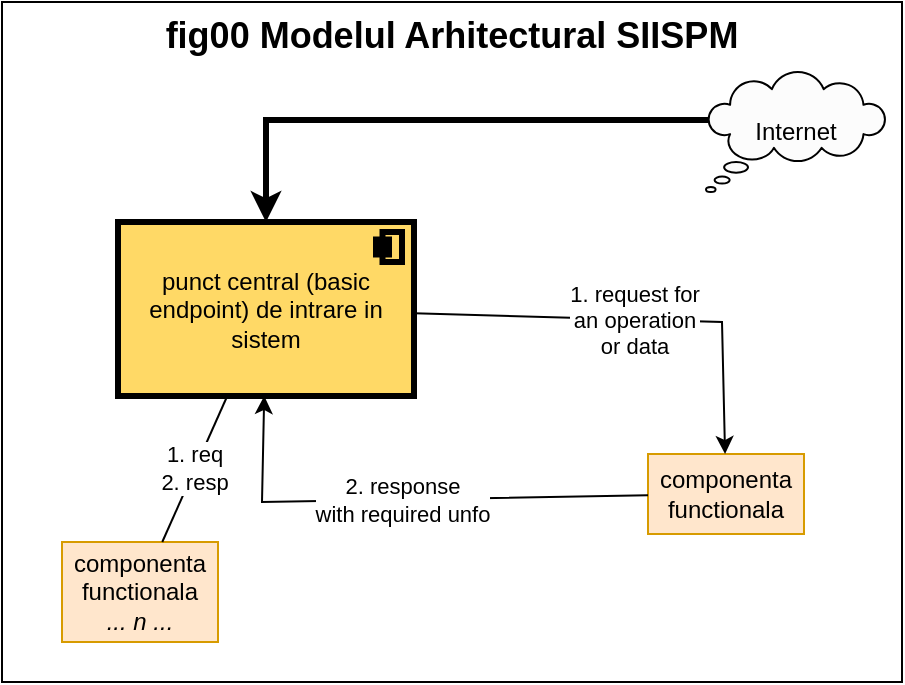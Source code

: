 <mxfile version="21.7.5" type="device">
  <diagram id="6I0OCvxSQrVGMHxT2VVA" name="Page-1">
    <mxGraphModel dx="1221" dy="715" grid="1" gridSize="10" guides="1" tooltips="1" connect="1" arrows="1" fold="1" page="1" pageScale="1" pageWidth="850" pageHeight="1100" background="#FFFFFF" math="0" shadow="0">
      <root>
        <mxCell id="0" />
        <mxCell id="1" parent="0" />
        <mxCell id="nuiKNai8XmV5EJlLWwef-28" value="fig00 Modelul Arhitectural SIISPM" style="rounded=0;whiteSpace=wrap;html=1;strokeColor=#000000;fontFamily=Helvetica;fontSize=18;fontColor=#000000;fillColor=#ffffff;verticalAlign=top;align=center;fontStyle=1" parent="1" vertex="1">
          <mxGeometry x="70" y="140" width="450" height="340" as="geometry" />
        </mxCell>
        <mxCell id="nuiKNai8XmV5EJlLWwef-6" value="punct central (basic endpoint) de intrare in sistem" style="html=1;outlineConnect=0;whiteSpace=wrap;fillColor=#FFD966;shape=mxgraph.archimate3.application;appType=comp;archiType=square;strokeColor=#000000;verticalAlign=middle;align=center;fontSize=12;fontStyle=0;fontColor=#000000;strokeWidth=3;" parent="1" vertex="1">
          <mxGeometry x="128" y="250" width="148" height="87" as="geometry" />
        </mxCell>
        <mxCell id="nuiKNai8XmV5EJlLWwef-9" value="" style="endArrow=none;html=1;rounded=0;fontFamily=Helvetica;fontSize=12;fontColor=default;strokeColor=#000000;" parent="1" source="nuiKNai8XmV5EJlLWwef-6" edge="1">
          <mxGeometry width="50" height="50" relative="1" as="geometry">
            <mxPoint x="-28.005" y="407" as="sourcePoint" />
            <mxPoint x="202" y="247" as="targetPoint" />
          </mxGeometry>
        </mxCell>
        <mxCell id="nuiKNai8XmV5EJlLWwef-19" value="componenta functionala" style="rounded=0;whiteSpace=wrap;html=1;strokeColor=#d79b00;fontFamily=Helvetica;fontSize=12;fillColor=#ffe6cc;fontColor=#000000;" parent="1" vertex="1">
          <mxGeometry x="393" y="366" width="78" height="40" as="geometry" />
        </mxCell>
        <mxCell id="_-VVkd6slLK817akx4SB-5" style="edgeStyle=orthogonalEdgeStyle;rounded=0;orthogonalLoop=1;jettySize=auto;html=1;exitX=0.015;exitY=0.4;exitDx=0;exitDy=0;exitPerimeter=0;strokeColor=#000000;strokeWidth=3;" parent="1" source="_-VVkd6slLK817akx4SB-2" target="nuiKNai8XmV5EJlLWwef-6" edge="1">
          <mxGeometry relative="1" as="geometry" />
        </mxCell>
        <mxCell id="_-VVkd6slLK817akx4SB-2" value="&lt;font color=&quot;#000000&quot;&gt;Internet&lt;/font&gt;" style="whiteSpace=wrap;html=1;shape=mxgraph.basic.cloud_callout;strokeColor=#000000;fillColor=#fcfcfc;" parent="1" vertex="1">
          <mxGeometry x="422" y="175" width="90" height="60" as="geometry" />
        </mxCell>
        <mxCell id="VR07zbA7lunpqd0HmzvT-1" value="" style="endArrow=classic;html=1;rounded=0;fontColor=#000000;strokeColor=#000000;labelBackgroundColor=#FFFFFF;" edge="1" parent="1" source="nuiKNai8XmV5EJlLWwef-6" target="nuiKNai8XmV5EJlLWwef-19">
          <mxGeometry relative="1" as="geometry">
            <mxPoint x="560" y="540" as="sourcePoint" />
            <mxPoint x="660" y="540" as="targetPoint" />
            <Array as="points">
              <mxPoint x="430" y="300" />
            </Array>
          </mxGeometry>
        </mxCell>
        <mxCell id="VR07zbA7lunpqd0HmzvT-2" value="1. request for&lt;br&gt;an operation&lt;br&gt;or data" style="edgeLabel;resizable=0;html=1;align=center;verticalAlign=middle;labelBackgroundColor=#FFFFFF;fontColor=#000000;" connectable="0" vertex="1" parent="VR07zbA7lunpqd0HmzvT-1">
          <mxGeometry relative="1" as="geometry" />
        </mxCell>
        <mxCell id="VR07zbA7lunpqd0HmzvT-5" value="" style="endArrow=classic;html=1;rounded=0;fontColor=#000000;strokeColor=#000000;labelBackgroundColor=#FFFFFF;" edge="1" parent="1" source="nuiKNai8XmV5EJlLWwef-19" target="nuiKNai8XmV5EJlLWwef-6">
          <mxGeometry relative="1" as="geometry">
            <mxPoint x="296" y="492" as="sourcePoint" />
            <mxPoint x="413" y="524" as="targetPoint" />
            <Array as="points">
              <mxPoint x="200" y="390" />
            </Array>
          </mxGeometry>
        </mxCell>
        <mxCell id="VR07zbA7lunpqd0HmzvT-6" value="2. response&lt;br&gt;with required unfo" style="edgeLabel;resizable=0;html=1;align=center;verticalAlign=middle;labelBackgroundColor=#FFFFFF;fontColor=#000000;" connectable="0" vertex="1" parent="VR07zbA7lunpqd0HmzvT-5">
          <mxGeometry relative="1" as="geometry" />
        </mxCell>
        <mxCell id="VR07zbA7lunpqd0HmzvT-7" value="componenta functionala&lt;br&gt;&lt;i&gt;... n ...&lt;/i&gt;" style="rounded=0;whiteSpace=wrap;html=1;strokeColor=#d79b00;fontFamily=Helvetica;fontSize=12;fillColor=#ffe6cc;fontColor=#000000;" vertex="1" parent="1">
          <mxGeometry x="100" y="410" width="78" height="50" as="geometry" />
        </mxCell>
        <mxCell id="VR07zbA7lunpqd0HmzvT-8" value="1. req&lt;br&gt;2. resp" style="endArrow=none;html=1;rounded=0;strokeColor=#000000;" edge="1" parent="1" source="VR07zbA7lunpqd0HmzvT-7" target="nuiKNai8XmV5EJlLWwef-6">
          <mxGeometry width="50" height="50" relative="1" as="geometry">
            <mxPoint x="140" y="690" as="sourcePoint" />
            <mxPoint x="190" y="640" as="targetPoint" />
          </mxGeometry>
        </mxCell>
      </root>
    </mxGraphModel>
  </diagram>
</mxfile>
